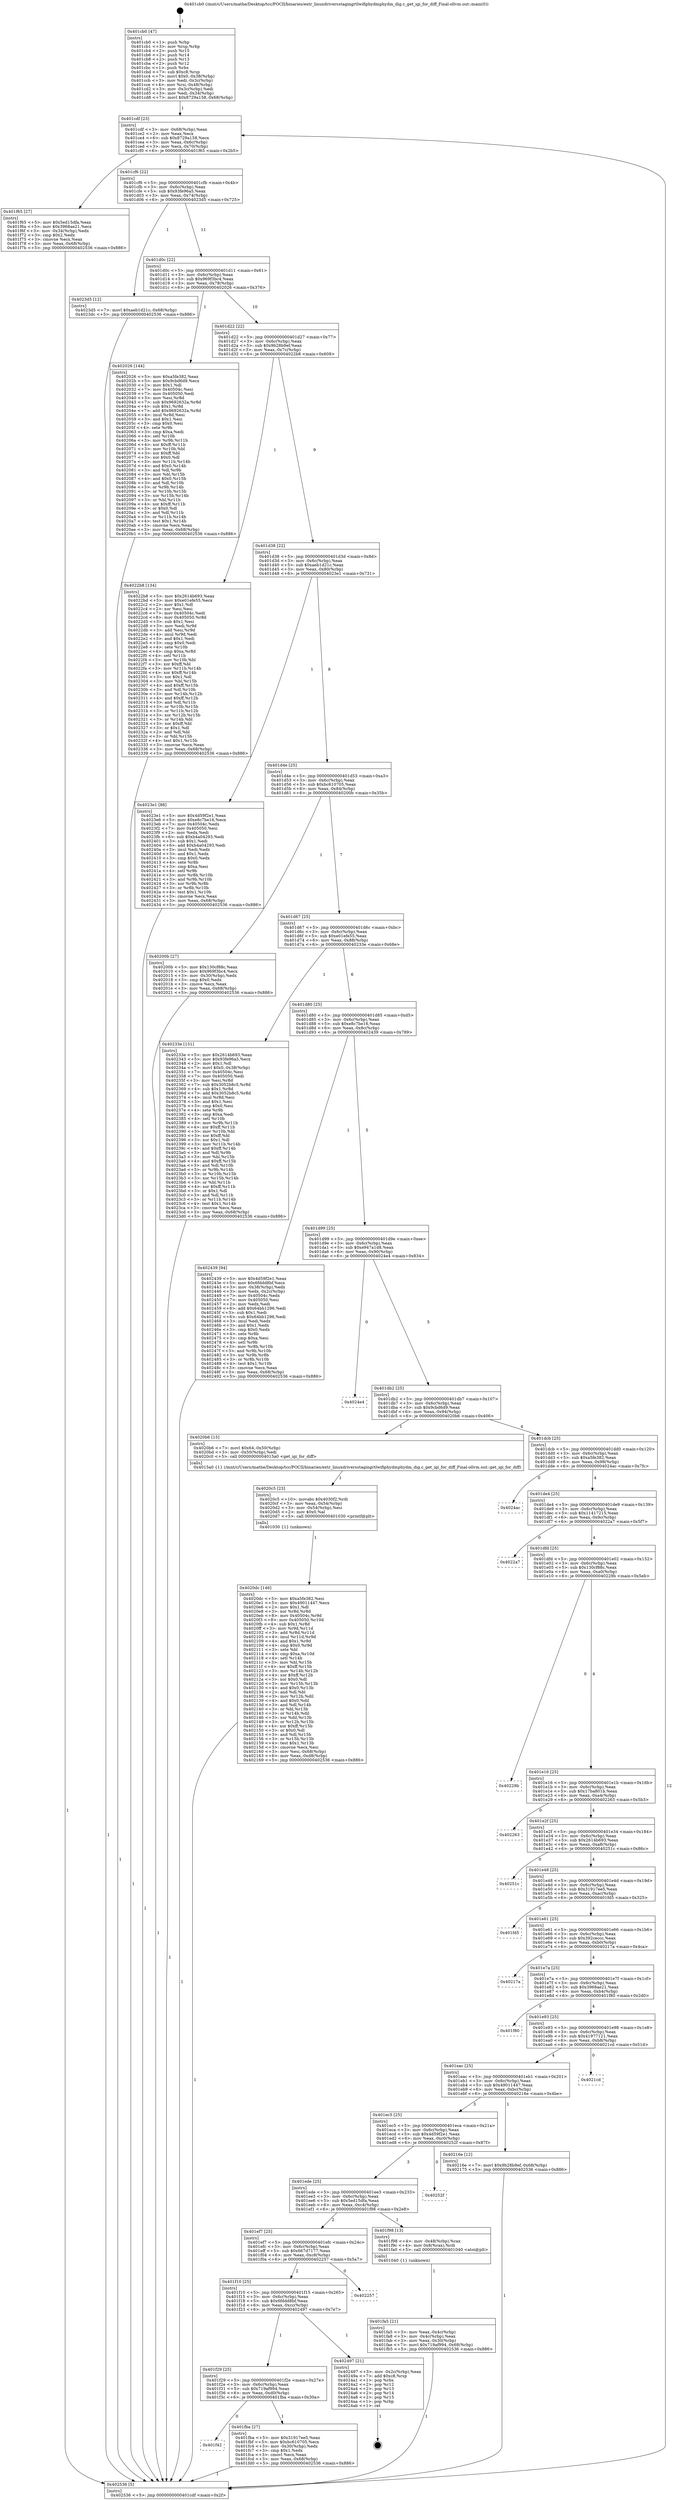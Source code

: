 digraph "0x401cb0" {
  label = "0x401cb0 (/mnt/c/Users/mathe/Desktop/tcc/POCII/binaries/extr_linuxdriversstagingrtlwifiphydmphydm_dig.c_get_igi_for_diff_Final-ollvm.out::main(0))"
  labelloc = "t"
  node[shape=record]

  Entry [label="",width=0.3,height=0.3,shape=circle,fillcolor=black,style=filled]
  "0x401cdf" [label="{
     0x401cdf [23]\l
     | [instrs]\l
     &nbsp;&nbsp;0x401cdf \<+3\>: mov -0x68(%rbp),%eax\l
     &nbsp;&nbsp;0x401ce2 \<+2\>: mov %eax,%ecx\l
     &nbsp;&nbsp;0x401ce4 \<+6\>: sub $0x8729a158,%ecx\l
     &nbsp;&nbsp;0x401cea \<+3\>: mov %eax,-0x6c(%rbp)\l
     &nbsp;&nbsp;0x401ced \<+3\>: mov %ecx,-0x70(%rbp)\l
     &nbsp;&nbsp;0x401cf0 \<+6\>: je 0000000000401f65 \<main+0x2b5\>\l
  }"]
  "0x401f65" [label="{
     0x401f65 [27]\l
     | [instrs]\l
     &nbsp;&nbsp;0x401f65 \<+5\>: mov $0x5ed15dfa,%eax\l
     &nbsp;&nbsp;0x401f6a \<+5\>: mov $0x3968ae21,%ecx\l
     &nbsp;&nbsp;0x401f6f \<+3\>: mov -0x34(%rbp),%edx\l
     &nbsp;&nbsp;0x401f72 \<+3\>: cmp $0x2,%edx\l
     &nbsp;&nbsp;0x401f75 \<+3\>: cmovne %ecx,%eax\l
     &nbsp;&nbsp;0x401f78 \<+3\>: mov %eax,-0x68(%rbp)\l
     &nbsp;&nbsp;0x401f7b \<+5\>: jmp 0000000000402536 \<main+0x886\>\l
  }"]
  "0x401cf6" [label="{
     0x401cf6 [22]\l
     | [instrs]\l
     &nbsp;&nbsp;0x401cf6 \<+5\>: jmp 0000000000401cfb \<main+0x4b\>\l
     &nbsp;&nbsp;0x401cfb \<+3\>: mov -0x6c(%rbp),%eax\l
     &nbsp;&nbsp;0x401cfe \<+5\>: sub $0x93fe96a5,%eax\l
     &nbsp;&nbsp;0x401d03 \<+3\>: mov %eax,-0x74(%rbp)\l
     &nbsp;&nbsp;0x401d06 \<+6\>: je 00000000004023d5 \<main+0x725\>\l
  }"]
  "0x402536" [label="{
     0x402536 [5]\l
     | [instrs]\l
     &nbsp;&nbsp;0x402536 \<+5\>: jmp 0000000000401cdf \<main+0x2f\>\l
  }"]
  "0x401cb0" [label="{
     0x401cb0 [47]\l
     | [instrs]\l
     &nbsp;&nbsp;0x401cb0 \<+1\>: push %rbp\l
     &nbsp;&nbsp;0x401cb1 \<+3\>: mov %rsp,%rbp\l
     &nbsp;&nbsp;0x401cb4 \<+2\>: push %r15\l
     &nbsp;&nbsp;0x401cb6 \<+2\>: push %r14\l
     &nbsp;&nbsp;0x401cb8 \<+2\>: push %r13\l
     &nbsp;&nbsp;0x401cba \<+2\>: push %r12\l
     &nbsp;&nbsp;0x401cbc \<+1\>: push %rbx\l
     &nbsp;&nbsp;0x401cbd \<+7\>: sub $0xc8,%rsp\l
     &nbsp;&nbsp;0x401cc4 \<+7\>: movl $0x0,-0x38(%rbp)\l
     &nbsp;&nbsp;0x401ccb \<+3\>: mov %edi,-0x3c(%rbp)\l
     &nbsp;&nbsp;0x401cce \<+4\>: mov %rsi,-0x48(%rbp)\l
     &nbsp;&nbsp;0x401cd2 \<+3\>: mov -0x3c(%rbp),%edi\l
     &nbsp;&nbsp;0x401cd5 \<+3\>: mov %edi,-0x34(%rbp)\l
     &nbsp;&nbsp;0x401cd8 \<+7\>: movl $0x8729a158,-0x68(%rbp)\l
  }"]
  Exit [label="",width=0.3,height=0.3,shape=circle,fillcolor=black,style=filled,peripheries=2]
  "0x4023d5" [label="{
     0x4023d5 [12]\l
     | [instrs]\l
     &nbsp;&nbsp;0x4023d5 \<+7\>: movl $0xaeb1d21c,-0x68(%rbp)\l
     &nbsp;&nbsp;0x4023dc \<+5\>: jmp 0000000000402536 \<main+0x886\>\l
  }"]
  "0x401d0c" [label="{
     0x401d0c [22]\l
     | [instrs]\l
     &nbsp;&nbsp;0x401d0c \<+5\>: jmp 0000000000401d11 \<main+0x61\>\l
     &nbsp;&nbsp;0x401d11 \<+3\>: mov -0x6c(%rbp),%eax\l
     &nbsp;&nbsp;0x401d14 \<+5\>: sub $0x969f3bc4,%eax\l
     &nbsp;&nbsp;0x401d19 \<+3\>: mov %eax,-0x78(%rbp)\l
     &nbsp;&nbsp;0x401d1c \<+6\>: je 0000000000402026 \<main+0x376\>\l
  }"]
  "0x4020dc" [label="{
     0x4020dc [146]\l
     | [instrs]\l
     &nbsp;&nbsp;0x4020dc \<+5\>: mov $0xa5fe382,%esi\l
     &nbsp;&nbsp;0x4020e1 \<+5\>: mov $0x49011447,%ecx\l
     &nbsp;&nbsp;0x4020e6 \<+2\>: mov $0x1,%dl\l
     &nbsp;&nbsp;0x4020e8 \<+3\>: xor %r8d,%r8d\l
     &nbsp;&nbsp;0x4020eb \<+8\>: mov 0x40504c,%r9d\l
     &nbsp;&nbsp;0x4020f3 \<+8\>: mov 0x405050,%r10d\l
     &nbsp;&nbsp;0x4020fb \<+4\>: sub $0x1,%r8d\l
     &nbsp;&nbsp;0x4020ff \<+3\>: mov %r9d,%r11d\l
     &nbsp;&nbsp;0x402102 \<+3\>: add %r8d,%r11d\l
     &nbsp;&nbsp;0x402105 \<+4\>: imul %r11d,%r9d\l
     &nbsp;&nbsp;0x402109 \<+4\>: and $0x1,%r9d\l
     &nbsp;&nbsp;0x40210d \<+4\>: cmp $0x0,%r9d\l
     &nbsp;&nbsp;0x402111 \<+3\>: sete %bl\l
     &nbsp;&nbsp;0x402114 \<+4\>: cmp $0xa,%r10d\l
     &nbsp;&nbsp;0x402118 \<+4\>: setl %r14b\l
     &nbsp;&nbsp;0x40211c \<+3\>: mov %bl,%r15b\l
     &nbsp;&nbsp;0x40211f \<+4\>: xor $0xff,%r15b\l
     &nbsp;&nbsp;0x402123 \<+3\>: mov %r14b,%r12b\l
     &nbsp;&nbsp;0x402126 \<+4\>: xor $0xff,%r12b\l
     &nbsp;&nbsp;0x40212a \<+3\>: xor $0x0,%dl\l
     &nbsp;&nbsp;0x40212d \<+3\>: mov %r15b,%r13b\l
     &nbsp;&nbsp;0x402130 \<+4\>: and $0x0,%r13b\l
     &nbsp;&nbsp;0x402134 \<+2\>: and %dl,%bl\l
     &nbsp;&nbsp;0x402136 \<+3\>: mov %r12b,%dil\l
     &nbsp;&nbsp;0x402139 \<+4\>: and $0x0,%dil\l
     &nbsp;&nbsp;0x40213d \<+3\>: and %dl,%r14b\l
     &nbsp;&nbsp;0x402140 \<+3\>: or %bl,%r13b\l
     &nbsp;&nbsp;0x402143 \<+3\>: or %r14b,%dil\l
     &nbsp;&nbsp;0x402146 \<+3\>: xor %dil,%r13b\l
     &nbsp;&nbsp;0x402149 \<+3\>: or %r12b,%r15b\l
     &nbsp;&nbsp;0x40214c \<+4\>: xor $0xff,%r15b\l
     &nbsp;&nbsp;0x402150 \<+3\>: or $0x0,%dl\l
     &nbsp;&nbsp;0x402153 \<+3\>: and %dl,%r15b\l
     &nbsp;&nbsp;0x402156 \<+3\>: or %r15b,%r13b\l
     &nbsp;&nbsp;0x402159 \<+4\>: test $0x1,%r13b\l
     &nbsp;&nbsp;0x40215d \<+3\>: cmovne %ecx,%esi\l
     &nbsp;&nbsp;0x402160 \<+3\>: mov %esi,-0x68(%rbp)\l
     &nbsp;&nbsp;0x402163 \<+6\>: mov %eax,-0xd8(%rbp)\l
     &nbsp;&nbsp;0x402169 \<+5\>: jmp 0000000000402536 \<main+0x886\>\l
  }"]
  "0x402026" [label="{
     0x402026 [144]\l
     | [instrs]\l
     &nbsp;&nbsp;0x402026 \<+5\>: mov $0xa5fe382,%eax\l
     &nbsp;&nbsp;0x40202b \<+5\>: mov $0x9cbd6d9,%ecx\l
     &nbsp;&nbsp;0x402030 \<+2\>: mov $0x1,%dl\l
     &nbsp;&nbsp;0x402032 \<+7\>: mov 0x40504c,%esi\l
     &nbsp;&nbsp;0x402039 \<+7\>: mov 0x405050,%edi\l
     &nbsp;&nbsp;0x402040 \<+3\>: mov %esi,%r8d\l
     &nbsp;&nbsp;0x402043 \<+7\>: sub $0x9692632a,%r8d\l
     &nbsp;&nbsp;0x40204a \<+4\>: sub $0x1,%r8d\l
     &nbsp;&nbsp;0x40204e \<+7\>: add $0x9692632a,%r8d\l
     &nbsp;&nbsp;0x402055 \<+4\>: imul %r8d,%esi\l
     &nbsp;&nbsp;0x402059 \<+3\>: and $0x1,%esi\l
     &nbsp;&nbsp;0x40205c \<+3\>: cmp $0x0,%esi\l
     &nbsp;&nbsp;0x40205f \<+4\>: sete %r9b\l
     &nbsp;&nbsp;0x402063 \<+3\>: cmp $0xa,%edi\l
     &nbsp;&nbsp;0x402066 \<+4\>: setl %r10b\l
     &nbsp;&nbsp;0x40206a \<+3\>: mov %r9b,%r11b\l
     &nbsp;&nbsp;0x40206d \<+4\>: xor $0xff,%r11b\l
     &nbsp;&nbsp;0x402071 \<+3\>: mov %r10b,%bl\l
     &nbsp;&nbsp;0x402074 \<+3\>: xor $0xff,%bl\l
     &nbsp;&nbsp;0x402077 \<+3\>: xor $0x0,%dl\l
     &nbsp;&nbsp;0x40207a \<+3\>: mov %r11b,%r14b\l
     &nbsp;&nbsp;0x40207d \<+4\>: and $0x0,%r14b\l
     &nbsp;&nbsp;0x402081 \<+3\>: and %dl,%r9b\l
     &nbsp;&nbsp;0x402084 \<+3\>: mov %bl,%r15b\l
     &nbsp;&nbsp;0x402087 \<+4\>: and $0x0,%r15b\l
     &nbsp;&nbsp;0x40208b \<+3\>: and %dl,%r10b\l
     &nbsp;&nbsp;0x40208e \<+3\>: or %r9b,%r14b\l
     &nbsp;&nbsp;0x402091 \<+3\>: or %r10b,%r15b\l
     &nbsp;&nbsp;0x402094 \<+3\>: xor %r15b,%r14b\l
     &nbsp;&nbsp;0x402097 \<+3\>: or %bl,%r11b\l
     &nbsp;&nbsp;0x40209a \<+4\>: xor $0xff,%r11b\l
     &nbsp;&nbsp;0x40209e \<+3\>: or $0x0,%dl\l
     &nbsp;&nbsp;0x4020a1 \<+3\>: and %dl,%r11b\l
     &nbsp;&nbsp;0x4020a4 \<+3\>: or %r11b,%r14b\l
     &nbsp;&nbsp;0x4020a7 \<+4\>: test $0x1,%r14b\l
     &nbsp;&nbsp;0x4020ab \<+3\>: cmovne %ecx,%eax\l
     &nbsp;&nbsp;0x4020ae \<+3\>: mov %eax,-0x68(%rbp)\l
     &nbsp;&nbsp;0x4020b1 \<+5\>: jmp 0000000000402536 \<main+0x886\>\l
  }"]
  "0x401d22" [label="{
     0x401d22 [22]\l
     | [instrs]\l
     &nbsp;&nbsp;0x401d22 \<+5\>: jmp 0000000000401d27 \<main+0x77\>\l
     &nbsp;&nbsp;0x401d27 \<+3\>: mov -0x6c(%rbp),%eax\l
     &nbsp;&nbsp;0x401d2a \<+5\>: sub $0x9b28b9ef,%eax\l
     &nbsp;&nbsp;0x401d2f \<+3\>: mov %eax,-0x7c(%rbp)\l
     &nbsp;&nbsp;0x401d32 \<+6\>: je 00000000004022b8 \<main+0x608\>\l
  }"]
  "0x4020c5" [label="{
     0x4020c5 [23]\l
     | [instrs]\l
     &nbsp;&nbsp;0x4020c5 \<+10\>: movabs $0x4030f2,%rdi\l
     &nbsp;&nbsp;0x4020cf \<+3\>: mov %eax,-0x54(%rbp)\l
     &nbsp;&nbsp;0x4020d2 \<+3\>: mov -0x54(%rbp),%esi\l
     &nbsp;&nbsp;0x4020d5 \<+2\>: mov $0x0,%al\l
     &nbsp;&nbsp;0x4020d7 \<+5\>: call 0000000000401030 \<printf@plt\>\l
     | [calls]\l
     &nbsp;&nbsp;0x401030 \{1\} (unknown)\l
  }"]
  "0x4022b8" [label="{
     0x4022b8 [134]\l
     | [instrs]\l
     &nbsp;&nbsp;0x4022b8 \<+5\>: mov $0x2614b693,%eax\l
     &nbsp;&nbsp;0x4022bd \<+5\>: mov $0xe01efe55,%ecx\l
     &nbsp;&nbsp;0x4022c2 \<+2\>: mov $0x1,%dl\l
     &nbsp;&nbsp;0x4022c4 \<+2\>: xor %esi,%esi\l
     &nbsp;&nbsp;0x4022c6 \<+7\>: mov 0x40504c,%edi\l
     &nbsp;&nbsp;0x4022cd \<+8\>: mov 0x405050,%r8d\l
     &nbsp;&nbsp;0x4022d5 \<+3\>: sub $0x1,%esi\l
     &nbsp;&nbsp;0x4022d8 \<+3\>: mov %edi,%r9d\l
     &nbsp;&nbsp;0x4022db \<+3\>: add %esi,%r9d\l
     &nbsp;&nbsp;0x4022de \<+4\>: imul %r9d,%edi\l
     &nbsp;&nbsp;0x4022e2 \<+3\>: and $0x1,%edi\l
     &nbsp;&nbsp;0x4022e5 \<+3\>: cmp $0x0,%edi\l
     &nbsp;&nbsp;0x4022e8 \<+4\>: sete %r10b\l
     &nbsp;&nbsp;0x4022ec \<+4\>: cmp $0xa,%r8d\l
     &nbsp;&nbsp;0x4022f0 \<+4\>: setl %r11b\l
     &nbsp;&nbsp;0x4022f4 \<+3\>: mov %r10b,%bl\l
     &nbsp;&nbsp;0x4022f7 \<+3\>: xor $0xff,%bl\l
     &nbsp;&nbsp;0x4022fa \<+3\>: mov %r11b,%r14b\l
     &nbsp;&nbsp;0x4022fd \<+4\>: xor $0xff,%r14b\l
     &nbsp;&nbsp;0x402301 \<+3\>: xor $0x1,%dl\l
     &nbsp;&nbsp;0x402304 \<+3\>: mov %bl,%r15b\l
     &nbsp;&nbsp;0x402307 \<+4\>: and $0xff,%r15b\l
     &nbsp;&nbsp;0x40230b \<+3\>: and %dl,%r10b\l
     &nbsp;&nbsp;0x40230e \<+3\>: mov %r14b,%r12b\l
     &nbsp;&nbsp;0x402311 \<+4\>: and $0xff,%r12b\l
     &nbsp;&nbsp;0x402315 \<+3\>: and %dl,%r11b\l
     &nbsp;&nbsp;0x402318 \<+3\>: or %r10b,%r15b\l
     &nbsp;&nbsp;0x40231b \<+3\>: or %r11b,%r12b\l
     &nbsp;&nbsp;0x40231e \<+3\>: xor %r12b,%r15b\l
     &nbsp;&nbsp;0x402321 \<+3\>: or %r14b,%bl\l
     &nbsp;&nbsp;0x402324 \<+3\>: xor $0xff,%bl\l
     &nbsp;&nbsp;0x402327 \<+3\>: or $0x1,%dl\l
     &nbsp;&nbsp;0x40232a \<+2\>: and %dl,%bl\l
     &nbsp;&nbsp;0x40232c \<+3\>: or %bl,%r15b\l
     &nbsp;&nbsp;0x40232f \<+4\>: test $0x1,%r15b\l
     &nbsp;&nbsp;0x402333 \<+3\>: cmovne %ecx,%eax\l
     &nbsp;&nbsp;0x402336 \<+3\>: mov %eax,-0x68(%rbp)\l
     &nbsp;&nbsp;0x402339 \<+5\>: jmp 0000000000402536 \<main+0x886\>\l
  }"]
  "0x401d38" [label="{
     0x401d38 [22]\l
     | [instrs]\l
     &nbsp;&nbsp;0x401d38 \<+5\>: jmp 0000000000401d3d \<main+0x8d\>\l
     &nbsp;&nbsp;0x401d3d \<+3\>: mov -0x6c(%rbp),%eax\l
     &nbsp;&nbsp;0x401d40 \<+5\>: sub $0xaeb1d21c,%eax\l
     &nbsp;&nbsp;0x401d45 \<+3\>: mov %eax,-0x80(%rbp)\l
     &nbsp;&nbsp;0x401d48 \<+6\>: je 00000000004023e1 \<main+0x731\>\l
  }"]
  "0x401f42" [label="{
     0x401f42\l
  }", style=dashed]
  "0x4023e1" [label="{
     0x4023e1 [88]\l
     | [instrs]\l
     &nbsp;&nbsp;0x4023e1 \<+5\>: mov $0x4d59f2e1,%eax\l
     &nbsp;&nbsp;0x4023e6 \<+5\>: mov $0xe8c7be16,%ecx\l
     &nbsp;&nbsp;0x4023eb \<+7\>: mov 0x40504c,%edx\l
     &nbsp;&nbsp;0x4023f2 \<+7\>: mov 0x405050,%esi\l
     &nbsp;&nbsp;0x4023f9 \<+2\>: mov %edx,%edi\l
     &nbsp;&nbsp;0x4023fb \<+6\>: sub $0xb4a04293,%edi\l
     &nbsp;&nbsp;0x402401 \<+3\>: sub $0x1,%edi\l
     &nbsp;&nbsp;0x402404 \<+6\>: add $0xb4a04293,%edi\l
     &nbsp;&nbsp;0x40240a \<+3\>: imul %edi,%edx\l
     &nbsp;&nbsp;0x40240d \<+3\>: and $0x1,%edx\l
     &nbsp;&nbsp;0x402410 \<+3\>: cmp $0x0,%edx\l
     &nbsp;&nbsp;0x402413 \<+4\>: sete %r8b\l
     &nbsp;&nbsp;0x402417 \<+3\>: cmp $0xa,%esi\l
     &nbsp;&nbsp;0x40241a \<+4\>: setl %r9b\l
     &nbsp;&nbsp;0x40241e \<+3\>: mov %r8b,%r10b\l
     &nbsp;&nbsp;0x402421 \<+3\>: and %r9b,%r10b\l
     &nbsp;&nbsp;0x402424 \<+3\>: xor %r9b,%r8b\l
     &nbsp;&nbsp;0x402427 \<+3\>: or %r8b,%r10b\l
     &nbsp;&nbsp;0x40242a \<+4\>: test $0x1,%r10b\l
     &nbsp;&nbsp;0x40242e \<+3\>: cmovne %ecx,%eax\l
     &nbsp;&nbsp;0x402431 \<+3\>: mov %eax,-0x68(%rbp)\l
     &nbsp;&nbsp;0x402434 \<+5\>: jmp 0000000000402536 \<main+0x886\>\l
  }"]
  "0x401d4e" [label="{
     0x401d4e [25]\l
     | [instrs]\l
     &nbsp;&nbsp;0x401d4e \<+5\>: jmp 0000000000401d53 \<main+0xa3\>\l
     &nbsp;&nbsp;0x401d53 \<+3\>: mov -0x6c(%rbp),%eax\l
     &nbsp;&nbsp;0x401d56 \<+5\>: sub $0xbc610705,%eax\l
     &nbsp;&nbsp;0x401d5b \<+6\>: mov %eax,-0x84(%rbp)\l
     &nbsp;&nbsp;0x401d61 \<+6\>: je 000000000040200b \<main+0x35b\>\l
  }"]
  "0x401fba" [label="{
     0x401fba [27]\l
     | [instrs]\l
     &nbsp;&nbsp;0x401fba \<+5\>: mov $0x31917ee5,%eax\l
     &nbsp;&nbsp;0x401fbf \<+5\>: mov $0xbc610705,%ecx\l
     &nbsp;&nbsp;0x401fc4 \<+3\>: mov -0x30(%rbp),%edx\l
     &nbsp;&nbsp;0x401fc7 \<+3\>: cmp $0x1,%edx\l
     &nbsp;&nbsp;0x401fca \<+3\>: cmovl %ecx,%eax\l
     &nbsp;&nbsp;0x401fcd \<+3\>: mov %eax,-0x68(%rbp)\l
     &nbsp;&nbsp;0x401fd0 \<+5\>: jmp 0000000000402536 \<main+0x886\>\l
  }"]
  "0x40200b" [label="{
     0x40200b [27]\l
     | [instrs]\l
     &nbsp;&nbsp;0x40200b \<+5\>: mov $0x130cf88c,%eax\l
     &nbsp;&nbsp;0x402010 \<+5\>: mov $0x969f3bc4,%ecx\l
     &nbsp;&nbsp;0x402015 \<+3\>: mov -0x30(%rbp),%edx\l
     &nbsp;&nbsp;0x402018 \<+3\>: cmp $0x0,%edx\l
     &nbsp;&nbsp;0x40201b \<+3\>: cmove %ecx,%eax\l
     &nbsp;&nbsp;0x40201e \<+3\>: mov %eax,-0x68(%rbp)\l
     &nbsp;&nbsp;0x402021 \<+5\>: jmp 0000000000402536 \<main+0x886\>\l
  }"]
  "0x401d67" [label="{
     0x401d67 [25]\l
     | [instrs]\l
     &nbsp;&nbsp;0x401d67 \<+5\>: jmp 0000000000401d6c \<main+0xbc\>\l
     &nbsp;&nbsp;0x401d6c \<+3\>: mov -0x6c(%rbp),%eax\l
     &nbsp;&nbsp;0x401d6f \<+5\>: sub $0xe01efe55,%eax\l
     &nbsp;&nbsp;0x401d74 \<+6\>: mov %eax,-0x88(%rbp)\l
     &nbsp;&nbsp;0x401d7a \<+6\>: je 000000000040233e \<main+0x68e\>\l
  }"]
  "0x401f29" [label="{
     0x401f29 [25]\l
     | [instrs]\l
     &nbsp;&nbsp;0x401f29 \<+5\>: jmp 0000000000401f2e \<main+0x27e\>\l
     &nbsp;&nbsp;0x401f2e \<+3\>: mov -0x6c(%rbp),%eax\l
     &nbsp;&nbsp;0x401f31 \<+5\>: sub $0x719af994,%eax\l
     &nbsp;&nbsp;0x401f36 \<+6\>: mov %eax,-0xd0(%rbp)\l
     &nbsp;&nbsp;0x401f3c \<+6\>: je 0000000000401fba \<main+0x30a\>\l
  }"]
  "0x40233e" [label="{
     0x40233e [151]\l
     | [instrs]\l
     &nbsp;&nbsp;0x40233e \<+5\>: mov $0x2614b693,%eax\l
     &nbsp;&nbsp;0x402343 \<+5\>: mov $0x93fe96a5,%ecx\l
     &nbsp;&nbsp;0x402348 \<+2\>: mov $0x1,%dl\l
     &nbsp;&nbsp;0x40234a \<+7\>: movl $0x0,-0x38(%rbp)\l
     &nbsp;&nbsp;0x402351 \<+7\>: mov 0x40504c,%esi\l
     &nbsp;&nbsp;0x402358 \<+7\>: mov 0x405050,%edi\l
     &nbsp;&nbsp;0x40235f \<+3\>: mov %esi,%r8d\l
     &nbsp;&nbsp;0x402362 \<+7\>: sub $0x3052b8c5,%r8d\l
     &nbsp;&nbsp;0x402369 \<+4\>: sub $0x1,%r8d\l
     &nbsp;&nbsp;0x40236d \<+7\>: add $0x3052b8c5,%r8d\l
     &nbsp;&nbsp;0x402374 \<+4\>: imul %r8d,%esi\l
     &nbsp;&nbsp;0x402378 \<+3\>: and $0x1,%esi\l
     &nbsp;&nbsp;0x40237b \<+3\>: cmp $0x0,%esi\l
     &nbsp;&nbsp;0x40237e \<+4\>: sete %r9b\l
     &nbsp;&nbsp;0x402382 \<+3\>: cmp $0xa,%edi\l
     &nbsp;&nbsp;0x402385 \<+4\>: setl %r10b\l
     &nbsp;&nbsp;0x402389 \<+3\>: mov %r9b,%r11b\l
     &nbsp;&nbsp;0x40238c \<+4\>: xor $0xff,%r11b\l
     &nbsp;&nbsp;0x402390 \<+3\>: mov %r10b,%bl\l
     &nbsp;&nbsp;0x402393 \<+3\>: xor $0xff,%bl\l
     &nbsp;&nbsp;0x402396 \<+3\>: xor $0x1,%dl\l
     &nbsp;&nbsp;0x402399 \<+3\>: mov %r11b,%r14b\l
     &nbsp;&nbsp;0x40239c \<+4\>: and $0xff,%r14b\l
     &nbsp;&nbsp;0x4023a0 \<+3\>: and %dl,%r9b\l
     &nbsp;&nbsp;0x4023a3 \<+3\>: mov %bl,%r15b\l
     &nbsp;&nbsp;0x4023a6 \<+4\>: and $0xff,%r15b\l
     &nbsp;&nbsp;0x4023aa \<+3\>: and %dl,%r10b\l
     &nbsp;&nbsp;0x4023ad \<+3\>: or %r9b,%r14b\l
     &nbsp;&nbsp;0x4023b0 \<+3\>: or %r10b,%r15b\l
     &nbsp;&nbsp;0x4023b3 \<+3\>: xor %r15b,%r14b\l
     &nbsp;&nbsp;0x4023b6 \<+3\>: or %bl,%r11b\l
     &nbsp;&nbsp;0x4023b9 \<+4\>: xor $0xff,%r11b\l
     &nbsp;&nbsp;0x4023bd \<+3\>: or $0x1,%dl\l
     &nbsp;&nbsp;0x4023c0 \<+3\>: and %dl,%r11b\l
     &nbsp;&nbsp;0x4023c3 \<+3\>: or %r11b,%r14b\l
     &nbsp;&nbsp;0x4023c6 \<+4\>: test $0x1,%r14b\l
     &nbsp;&nbsp;0x4023ca \<+3\>: cmovne %ecx,%eax\l
     &nbsp;&nbsp;0x4023cd \<+3\>: mov %eax,-0x68(%rbp)\l
     &nbsp;&nbsp;0x4023d0 \<+5\>: jmp 0000000000402536 \<main+0x886\>\l
  }"]
  "0x401d80" [label="{
     0x401d80 [25]\l
     | [instrs]\l
     &nbsp;&nbsp;0x401d80 \<+5\>: jmp 0000000000401d85 \<main+0xd5\>\l
     &nbsp;&nbsp;0x401d85 \<+3\>: mov -0x6c(%rbp),%eax\l
     &nbsp;&nbsp;0x401d88 \<+5\>: sub $0xe8c7be16,%eax\l
     &nbsp;&nbsp;0x401d8d \<+6\>: mov %eax,-0x8c(%rbp)\l
     &nbsp;&nbsp;0x401d93 \<+6\>: je 0000000000402439 \<main+0x789\>\l
  }"]
  "0x402497" [label="{
     0x402497 [21]\l
     | [instrs]\l
     &nbsp;&nbsp;0x402497 \<+3\>: mov -0x2c(%rbp),%eax\l
     &nbsp;&nbsp;0x40249a \<+7\>: add $0xc8,%rsp\l
     &nbsp;&nbsp;0x4024a1 \<+1\>: pop %rbx\l
     &nbsp;&nbsp;0x4024a2 \<+2\>: pop %r12\l
     &nbsp;&nbsp;0x4024a4 \<+2\>: pop %r13\l
     &nbsp;&nbsp;0x4024a6 \<+2\>: pop %r14\l
     &nbsp;&nbsp;0x4024a8 \<+2\>: pop %r15\l
     &nbsp;&nbsp;0x4024aa \<+1\>: pop %rbp\l
     &nbsp;&nbsp;0x4024ab \<+1\>: ret\l
  }"]
  "0x402439" [label="{
     0x402439 [94]\l
     | [instrs]\l
     &nbsp;&nbsp;0x402439 \<+5\>: mov $0x4d59f2e1,%eax\l
     &nbsp;&nbsp;0x40243e \<+5\>: mov $0x6fddd8bf,%ecx\l
     &nbsp;&nbsp;0x402443 \<+3\>: mov -0x38(%rbp),%edx\l
     &nbsp;&nbsp;0x402446 \<+3\>: mov %edx,-0x2c(%rbp)\l
     &nbsp;&nbsp;0x402449 \<+7\>: mov 0x40504c,%edx\l
     &nbsp;&nbsp;0x402450 \<+7\>: mov 0x405050,%esi\l
     &nbsp;&nbsp;0x402457 \<+2\>: mov %edx,%edi\l
     &nbsp;&nbsp;0x402459 \<+6\>: add $0x64bb1296,%edi\l
     &nbsp;&nbsp;0x40245f \<+3\>: sub $0x1,%edi\l
     &nbsp;&nbsp;0x402462 \<+6\>: sub $0x64bb1296,%edi\l
     &nbsp;&nbsp;0x402468 \<+3\>: imul %edi,%edx\l
     &nbsp;&nbsp;0x40246b \<+3\>: and $0x1,%edx\l
     &nbsp;&nbsp;0x40246e \<+3\>: cmp $0x0,%edx\l
     &nbsp;&nbsp;0x402471 \<+4\>: sete %r8b\l
     &nbsp;&nbsp;0x402475 \<+3\>: cmp $0xa,%esi\l
     &nbsp;&nbsp;0x402478 \<+4\>: setl %r9b\l
     &nbsp;&nbsp;0x40247c \<+3\>: mov %r8b,%r10b\l
     &nbsp;&nbsp;0x40247f \<+3\>: and %r9b,%r10b\l
     &nbsp;&nbsp;0x402482 \<+3\>: xor %r9b,%r8b\l
     &nbsp;&nbsp;0x402485 \<+3\>: or %r8b,%r10b\l
     &nbsp;&nbsp;0x402488 \<+4\>: test $0x1,%r10b\l
     &nbsp;&nbsp;0x40248c \<+3\>: cmovne %ecx,%eax\l
     &nbsp;&nbsp;0x40248f \<+3\>: mov %eax,-0x68(%rbp)\l
     &nbsp;&nbsp;0x402492 \<+5\>: jmp 0000000000402536 \<main+0x886\>\l
  }"]
  "0x401d99" [label="{
     0x401d99 [25]\l
     | [instrs]\l
     &nbsp;&nbsp;0x401d99 \<+5\>: jmp 0000000000401d9e \<main+0xee\>\l
     &nbsp;&nbsp;0x401d9e \<+3\>: mov -0x6c(%rbp),%eax\l
     &nbsp;&nbsp;0x401da1 \<+5\>: sub $0xe947a1d8,%eax\l
     &nbsp;&nbsp;0x401da6 \<+6\>: mov %eax,-0x90(%rbp)\l
     &nbsp;&nbsp;0x401dac \<+6\>: je 00000000004024e4 \<main+0x834\>\l
  }"]
  "0x401f10" [label="{
     0x401f10 [25]\l
     | [instrs]\l
     &nbsp;&nbsp;0x401f10 \<+5\>: jmp 0000000000401f15 \<main+0x265\>\l
     &nbsp;&nbsp;0x401f15 \<+3\>: mov -0x6c(%rbp),%eax\l
     &nbsp;&nbsp;0x401f18 \<+5\>: sub $0x6fddd8bf,%eax\l
     &nbsp;&nbsp;0x401f1d \<+6\>: mov %eax,-0xcc(%rbp)\l
     &nbsp;&nbsp;0x401f23 \<+6\>: je 0000000000402497 \<main+0x7e7\>\l
  }"]
  "0x4024e4" [label="{
     0x4024e4\l
  }", style=dashed]
  "0x401db2" [label="{
     0x401db2 [25]\l
     | [instrs]\l
     &nbsp;&nbsp;0x401db2 \<+5\>: jmp 0000000000401db7 \<main+0x107\>\l
     &nbsp;&nbsp;0x401db7 \<+3\>: mov -0x6c(%rbp),%eax\l
     &nbsp;&nbsp;0x401dba \<+5\>: sub $0x9cbd6d9,%eax\l
     &nbsp;&nbsp;0x401dbf \<+6\>: mov %eax,-0x94(%rbp)\l
     &nbsp;&nbsp;0x401dc5 \<+6\>: je 00000000004020b6 \<main+0x406\>\l
  }"]
  "0x402257" [label="{
     0x402257\l
  }", style=dashed]
  "0x4020b6" [label="{
     0x4020b6 [15]\l
     | [instrs]\l
     &nbsp;&nbsp;0x4020b6 \<+7\>: movl $0x64,-0x50(%rbp)\l
     &nbsp;&nbsp;0x4020bd \<+3\>: mov -0x50(%rbp),%edi\l
     &nbsp;&nbsp;0x4020c0 \<+5\>: call 00000000004015a0 \<get_igi_for_diff\>\l
     | [calls]\l
     &nbsp;&nbsp;0x4015a0 \{1\} (/mnt/c/Users/mathe/Desktop/tcc/POCII/binaries/extr_linuxdriversstagingrtlwifiphydmphydm_dig.c_get_igi_for_diff_Final-ollvm.out::get_igi_for_diff)\l
  }"]
  "0x401dcb" [label="{
     0x401dcb [25]\l
     | [instrs]\l
     &nbsp;&nbsp;0x401dcb \<+5\>: jmp 0000000000401dd0 \<main+0x120\>\l
     &nbsp;&nbsp;0x401dd0 \<+3\>: mov -0x6c(%rbp),%eax\l
     &nbsp;&nbsp;0x401dd3 \<+5\>: sub $0xa5fe382,%eax\l
     &nbsp;&nbsp;0x401dd8 \<+6\>: mov %eax,-0x98(%rbp)\l
     &nbsp;&nbsp;0x401dde \<+6\>: je 00000000004024ac \<main+0x7fc\>\l
  }"]
  "0x401fa5" [label="{
     0x401fa5 [21]\l
     | [instrs]\l
     &nbsp;&nbsp;0x401fa5 \<+3\>: mov %eax,-0x4c(%rbp)\l
     &nbsp;&nbsp;0x401fa8 \<+3\>: mov -0x4c(%rbp),%eax\l
     &nbsp;&nbsp;0x401fab \<+3\>: mov %eax,-0x30(%rbp)\l
     &nbsp;&nbsp;0x401fae \<+7\>: movl $0x719af994,-0x68(%rbp)\l
     &nbsp;&nbsp;0x401fb5 \<+5\>: jmp 0000000000402536 \<main+0x886\>\l
  }"]
  "0x4024ac" [label="{
     0x4024ac\l
  }", style=dashed]
  "0x401de4" [label="{
     0x401de4 [25]\l
     | [instrs]\l
     &nbsp;&nbsp;0x401de4 \<+5\>: jmp 0000000000401de9 \<main+0x139\>\l
     &nbsp;&nbsp;0x401de9 \<+3\>: mov -0x6c(%rbp),%eax\l
     &nbsp;&nbsp;0x401dec \<+5\>: sub $0x11417215,%eax\l
     &nbsp;&nbsp;0x401df1 \<+6\>: mov %eax,-0x9c(%rbp)\l
     &nbsp;&nbsp;0x401df7 \<+6\>: je 00000000004022a7 \<main+0x5f7\>\l
  }"]
  "0x401ef7" [label="{
     0x401ef7 [25]\l
     | [instrs]\l
     &nbsp;&nbsp;0x401ef7 \<+5\>: jmp 0000000000401efc \<main+0x24c\>\l
     &nbsp;&nbsp;0x401efc \<+3\>: mov -0x6c(%rbp),%eax\l
     &nbsp;&nbsp;0x401eff \<+5\>: sub $0x667d7177,%eax\l
     &nbsp;&nbsp;0x401f04 \<+6\>: mov %eax,-0xc8(%rbp)\l
     &nbsp;&nbsp;0x401f0a \<+6\>: je 0000000000402257 \<main+0x5a7\>\l
  }"]
  "0x4022a7" [label="{
     0x4022a7\l
  }", style=dashed]
  "0x401dfd" [label="{
     0x401dfd [25]\l
     | [instrs]\l
     &nbsp;&nbsp;0x401dfd \<+5\>: jmp 0000000000401e02 \<main+0x152\>\l
     &nbsp;&nbsp;0x401e02 \<+3\>: mov -0x6c(%rbp),%eax\l
     &nbsp;&nbsp;0x401e05 \<+5\>: sub $0x130cf88c,%eax\l
     &nbsp;&nbsp;0x401e0a \<+6\>: mov %eax,-0xa0(%rbp)\l
     &nbsp;&nbsp;0x401e10 \<+6\>: je 000000000040229b \<main+0x5eb\>\l
  }"]
  "0x401f98" [label="{
     0x401f98 [13]\l
     | [instrs]\l
     &nbsp;&nbsp;0x401f98 \<+4\>: mov -0x48(%rbp),%rax\l
     &nbsp;&nbsp;0x401f9c \<+4\>: mov 0x8(%rax),%rdi\l
     &nbsp;&nbsp;0x401fa0 \<+5\>: call 0000000000401040 \<atoi@plt\>\l
     | [calls]\l
     &nbsp;&nbsp;0x401040 \{1\} (unknown)\l
  }"]
  "0x40229b" [label="{
     0x40229b\l
  }", style=dashed]
  "0x401e16" [label="{
     0x401e16 [25]\l
     | [instrs]\l
     &nbsp;&nbsp;0x401e16 \<+5\>: jmp 0000000000401e1b \<main+0x16b\>\l
     &nbsp;&nbsp;0x401e1b \<+3\>: mov -0x6c(%rbp),%eax\l
     &nbsp;&nbsp;0x401e1e \<+5\>: sub $0x17ba801b,%eax\l
     &nbsp;&nbsp;0x401e23 \<+6\>: mov %eax,-0xa4(%rbp)\l
     &nbsp;&nbsp;0x401e29 \<+6\>: je 0000000000402263 \<main+0x5b3\>\l
  }"]
  "0x401ede" [label="{
     0x401ede [25]\l
     | [instrs]\l
     &nbsp;&nbsp;0x401ede \<+5\>: jmp 0000000000401ee3 \<main+0x233\>\l
     &nbsp;&nbsp;0x401ee3 \<+3\>: mov -0x6c(%rbp),%eax\l
     &nbsp;&nbsp;0x401ee6 \<+5\>: sub $0x5ed15dfa,%eax\l
     &nbsp;&nbsp;0x401eeb \<+6\>: mov %eax,-0xc4(%rbp)\l
     &nbsp;&nbsp;0x401ef1 \<+6\>: je 0000000000401f98 \<main+0x2e8\>\l
  }"]
  "0x402263" [label="{
     0x402263\l
  }", style=dashed]
  "0x401e2f" [label="{
     0x401e2f [25]\l
     | [instrs]\l
     &nbsp;&nbsp;0x401e2f \<+5\>: jmp 0000000000401e34 \<main+0x184\>\l
     &nbsp;&nbsp;0x401e34 \<+3\>: mov -0x6c(%rbp),%eax\l
     &nbsp;&nbsp;0x401e37 \<+5\>: sub $0x2614b693,%eax\l
     &nbsp;&nbsp;0x401e3c \<+6\>: mov %eax,-0xa8(%rbp)\l
     &nbsp;&nbsp;0x401e42 \<+6\>: je 000000000040251c \<main+0x86c\>\l
  }"]
  "0x40252f" [label="{
     0x40252f\l
  }", style=dashed]
  "0x40251c" [label="{
     0x40251c\l
  }", style=dashed]
  "0x401e48" [label="{
     0x401e48 [25]\l
     | [instrs]\l
     &nbsp;&nbsp;0x401e48 \<+5\>: jmp 0000000000401e4d \<main+0x19d\>\l
     &nbsp;&nbsp;0x401e4d \<+3\>: mov -0x6c(%rbp),%eax\l
     &nbsp;&nbsp;0x401e50 \<+5\>: sub $0x31917ee5,%eax\l
     &nbsp;&nbsp;0x401e55 \<+6\>: mov %eax,-0xac(%rbp)\l
     &nbsp;&nbsp;0x401e5b \<+6\>: je 0000000000401fd5 \<main+0x325\>\l
  }"]
  "0x401ec5" [label="{
     0x401ec5 [25]\l
     | [instrs]\l
     &nbsp;&nbsp;0x401ec5 \<+5\>: jmp 0000000000401eca \<main+0x21a\>\l
     &nbsp;&nbsp;0x401eca \<+3\>: mov -0x6c(%rbp),%eax\l
     &nbsp;&nbsp;0x401ecd \<+5\>: sub $0x4d59f2e1,%eax\l
     &nbsp;&nbsp;0x401ed2 \<+6\>: mov %eax,-0xc0(%rbp)\l
     &nbsp;&nbsp;0x401ed8 \<+6\>: je 000000000040252f \<main+0x87f\>\l
  }"]
  "0x401fd5" [label="{
     0x401fd5\l
  }", style=dashed]
  "0x401e61" [label="{
     0x401e61 [25]\l
     | [instrs]\l
     &nbsp;&nbsp;0x401e61 \<+5\>: jmp 0000000000401e66 \<main+0x1b6\>\l
     &nbsp;&nbsp;0x401e66 \<+3\>: mov -0x6c(%rbp),%eax\l
     &nbsp;&nbsp;0x401e69 \<+5\>: sub $0x392ceccc,%eax\l
     &nbsp;&nbsp;0x401e6e \<+6\>: mov %eax,-0xb0(%rbp)\l
     &nbsp;&nbsp;0x401e74 \<+6\>: je 000000000040217a \<main+0x4ca\>\l
  }"]
  "0x40216e" [label="{
     0x40216e [12]\l
     | [instrs]\l
     &nbsp;&nbsp;0x40216e \<+7\>: movl $0x9b28b9ef,-0x68(%rbp)\l
     &nbsp;&nbsp;0x402175 \<+5\>: jmp 0000000000402536 \<main+0x886\>\l
  }"]
  "0x40217a" [label="{
     0x40217a\l
  }", style=dashed]
  "0x401e7a" [label="{
     0x401e7a [25]\l
     | [instrs]\l
     &nbsp;&nbsp;0x401e7a \<+5\>: jmp 0000000000401e7f \<main+0x1cf\>\l
     &nbsp;&nbsp;0x401e7f \<+3\>: mov -0x6c(%rbp),%eax\l
     &nbsp;&nbsp;0x401e82 \<+5\>: sub $0x3968ae21,%eax\l
     &nbsp;&nbsp;0x401e87 \<+6\>: mov %eax,-0xb4(%rbp)\l
     &nbsp;&nbsp;0x401e8d \<+6\>: je 0000000000401f80 \<main+0x2d0\>\l
  }"]
  "0x401eac" [label="{
     0x401eac [25]\l
     | [instrs]\l
     &nbsp;&nbsp;0x401eac \<+5\>: jmp 0000000000401eb1 \<main+0x201\>\l
     &nbsp;&nbsp;0x401eb1 \<+3\>: mov -0x6c(%rbp),%eax\l
     &nbsp;&nbsp;0x401eb4 \<+5\>: sub $0x49011447,%eax\l
     &nbsp;&nbsp;0x401eb9 \<+6\>: mov %eax,-0xbc(%rbp)\l
     &nbsp;&nbsp;0x401ebf \<+6\>: je 000000000040216e \<main+0x4be\>\l
  }"]
  "0x401f80" [label="{
     0x401f80\l
  }", style=dashed]
  "0x401e93" [label="{
     0x401e93 [25]\l
     | [instrs]\l
     &nbsp;&nbsp;0x401e93 \<+5\>: jmp 0000000000401e98 \<main+0x1e8\>\l
     &nbsp;&nbsp;0x401e98 \<+3\>: mov -0x6c(%rbp),%eax\l
     &nbsp;&nbsp;0x401e9b \<+5\>: sub $0x41977121,%eax\l
     &nbsp;&nbsp;0x401ea0 \<+6\>: mov %eax,-0xb8(%rbp)\l
     &nbsp;&nbsp;0x401ea6 \<+6\>: je 00000000004021cd \<main+0x51d\>\l
  }"]
  "0x4021cd" [label="{
     0x4021cd\l
  }", style=dashed]
  Entry -> "0x401cb0" [label=" 1"]
  "0x401cdf" -> "0x401f65" [label=" 1"]
  "0x401cdf" -> "0x401cf6" [label=" 12"]
  "0x401f65" -> "0x402536" [label=" 1"]
  "0x401cb0" -> "0x401cdf" [label=" 1"]
  "0x402536" -> "0x401cdf" [label=" 12"]
  "0x402497" -> Exit [label=" 1"]
  "0x401cf6" -> "0x4023d5" [label=" 1"]
  "0x401cf6" -> "0x401d0c" [label=" 11"]
  "0x402439" -> "0x402536" [label=" 1"]
  "0x401d0c" -> "0x402026" [label=" 1"]
  "0x401d0c" -> "0x401d22" [label=" 10"]
  "0x4023e1" -> "0x402536" [label=" 1"]
  "0x401d22" -> "0x4022b8" [label=" 1"]
  "0x401d22" -> "0x401d38" [label=" 9"]
  "0x4023d5" -> "0x402536" [label=" 1"]
  "0x401d38" -> "0x4023e1" [label=" 1"]
  "0x401d38" -> "0x401d4e" [label=" 8"]
  "0x40233e" -> "0x402536" [label=" 1"]
  "0x401d4e" -> "0x40200b" [label=" 1"]
  "0x401d4e" -> "0x401d67" [label=" 7"]
  "0x4022b8" -> "0x402536" [label=" 1"]
  "0x401d67" -> "0x40233e" [label=" 1"]
  "0x401d67" -> "0x401d80" [label=" 6"]
  "0x4020dc" -> "0x402536" [label=" 1"]
  "0x401d80" -> "0x402439" [label=" 1"]
  "0x401d80" -> "0x401d99" [label=" 5"]
  "0x4020c5" -> "0x4020dc" [label=" 1"]
  "0x401d99" -> "0x4024e4" [label=" 0"]
  "0x401d99" -> "0x401db2" [label=" 5"]
  "0x402026" -> "0x402536" [label=" 1"]
  "0x401db2" -> "0x4020b6" [label=" 1"]
  "0x401db2" -> "0x401dcb" [label=" 4"]
  "0x40200b" -> "0x402536" [label=" 1"]
  "0x401dcb" -> "0x4024ac" [label=" 0"]
  "0x401dcb" -> "0x401de4" [label=" 4"]
  "0x401f29" -> "0x401f42" [label=" 0"]
  "0x401de4" -> "0x4022a7" [label=" 0"]
  "0x401de4" -> "0x401dfd" [label=" 4"]
  "0x401f29" -> "0x401fba" [label=" 1"]
  "0x401dfd" -> "0x40229b" [label=" 0"]
  "0x401dfd" -> "0x401e16" [label=" 4"]
  "0x40216e" -> "0x402536" [label=" 1"]
  "0x401e16" -> "0x402263" [label=" 0"]
  "0x401e16" -> "0x401e2f" [label=" 4"]
  "0x401f10" -> "0x402497" [label=" 1"]
  "0x401e2f" -> "0x40251c" [label=" 0"]
  "0x401e2f" -> "0x401e48" [label=" 4"]
  "0x4020b6" -> "0x4020c5" [label=" 1"]
  "0x401e48" -> "0x401fd5" [label=" 0"]
  "0x401e48" -> "0x401e61" [label=" 4"]
  "0x401ef7" -> "0x402257" [label=" 0"]
  "0x401e61" -> "0x40217a" [label=" 0"]
  "0x401e61" -> "0x401e7a" [label=" 4"]
  "0x401fba" -> "0x402536" [label=" 1"]
  "0x401e7a" -> "0x401f80" [label=" 0"]
  "0x401e7a" -> "0x401e93" [label=" 4"]
  "0x401f98" -> "0x401fa5" [label=" 1"]
  "0x401e93" -> "0x4021cd" [label=" 0"]
  "0x401e93" -> "0x401eac" [label=" 4"]
  "0x401fa5" -> "0x402536" [label=" 1"]
  "0x401eac" -> "0x40216e" [label=" 1"]
  "0x401eac" -> "0x401ec5" [label=" 3"]
  "0x401ef7" -> "0x401f10" [label=" 2"]
  "0x401ec5" -> "0x40252f" [label=" 0"]
  "0x401ec5" -> "0x401ede" [label=" 3"]
  "0x401f10" -> "0x401f29" [label=" 1"]
  "0x401ede" -> "0x401f98" [label=" 1"]
  "0x401ede" -> "0x401ef7" [label=" 2"]
}
